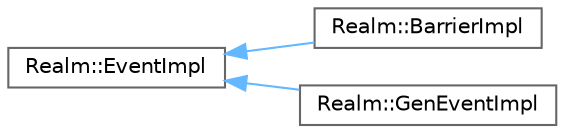 digraph "Graphical Class Hierarchy"
{
 // LATEX_PDF_SIZE
  bgcolor="transparent";
  edge [fontname=Helvetica,fontsize=10,labelfontname=Helvetica,labelfontsize=10];
  node [fontname=Helvetica,fontsize=10,shape=box,height=0.2,width=0.4];
  rankdir="LR";
  Node0 [id="Node000000",label="Realm::EventImpl",height=0.2,width=0.4,color="grey40", fillcolor="white", style="filled",URL="$classRealm_1_1EventImpl.html",tooltip=" "];
  Node0 -> Node1 [id="edge126_Node000000_Node000001",dir="back",color="steelblue1",style="solid",tooltip=" "];
  Node1 [id="Node000001",label="Realm::BarrierImpl",height=0.2,width=0.4,color="grey40", fillcolor="white", style="filled",URL="$classRealm_1_1BarrierImpl.html",tooltip=" "];
  Node0 -> Node2 [id="edge127_Node000000_Node000002",dir="back",color="steelblue1",style="solid",tooltip=" "];
  Node2 [id="Node000002",label="Realm::GenEventImpl",height=0.2,width=0.4,color="grey40", fillcolor="white", style="filled",URL="$classRealm_1_1GenEventImpl.html",tooltip=" "];
}
